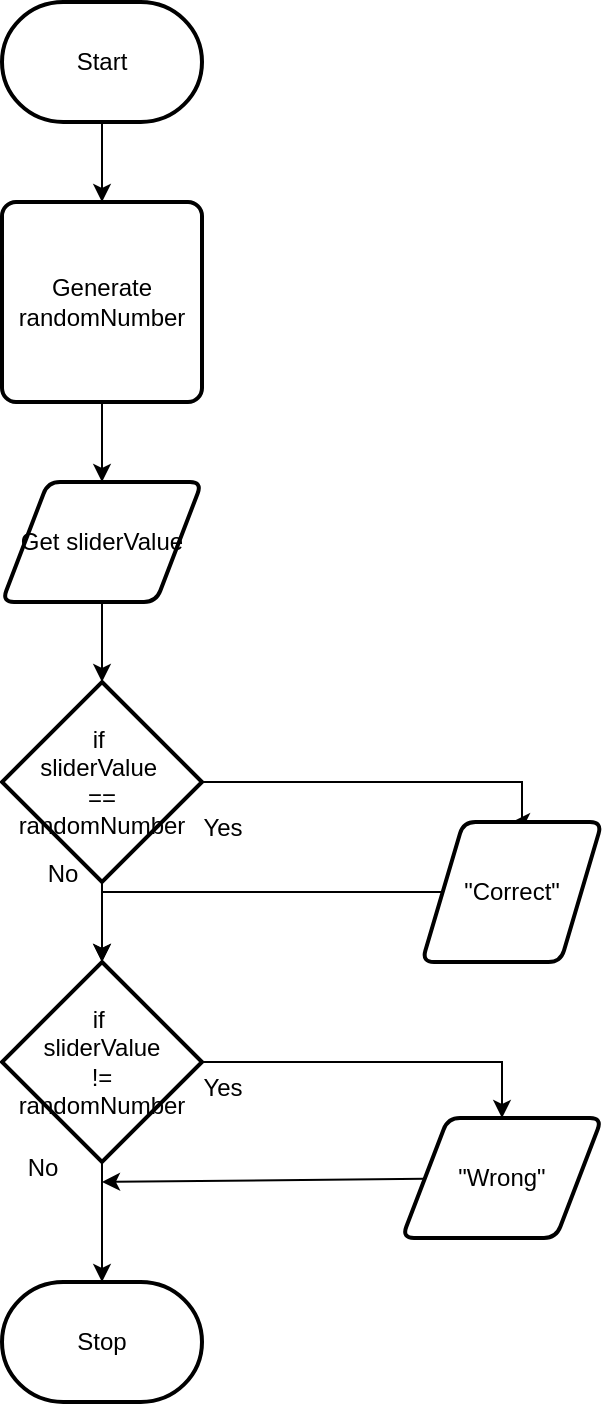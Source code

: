 <mxfile>
    <diagram id="HIP3nbAZw_EuaXWnEj3U" name="Page-1">
        <mxGraphModel dx="1086" dy="706" grid="1" gridSize="10" guides="1" tooltips="1" connect="1" arrows="1" fold="1" page="1" pageScale="1" pageWidth="850" pageHeight="1100" math="0" shadow="0">
            <root>
                <mxCell id="0"/>
                <mxCell id="1" parent="0"/>
                <mxCell id="2" value="Start" style="strokeWidth=2;html=1;shape=mxgraph.flowchart.terminator;whiteSpace=wrap;" parent="1" vertex="1">
                    <mxGeometry x="350" y="20" width="100" height="60" as="geometry"/>
                </mxCell>
                <mxCell id="3" value="Stop" style="strokeWidth=2;html=1;shape=mxgraph.flowchart.terminator;whiteSpace=wrap;" parent="1" vertex="1">
                    <mxGeometry x="350" y="660" width="100" height="60" as="geometry"/>
                </mxCell>
                <mxCell id="6" value="" style="edgeStyle=orthogonalEdgeStyle;html=1;rounded=0;" edge="1" parent="1" source="2" target="5">
                    <mxGeometry relative="1" as="geometry">
                        <mxPoint x="400" y="160" as="sourcePoint"/>
                        <mxPoint x="390" y="580" as="targetPoint"/>
                    </mxGeometry>
                </mxCell>
                <mxCell id="7" style="edgeStyle=none;html=1;" edge="1" parent="1" source="5" target="8">
                    <mxGeometry relative="1" as="geometry">
                        <mxPoint x="400" y="330" as="targetPoint"/>
                    </mxGeometry>
                </mxCell>
                <mxCell id="5" value="Generate&lt;div&gt;randomNumber&lt;/div&gt;" style="rounded=1;whiteSpace=wrap;html=1;absoluteArcSize=1;arcSize=14;strokeWidth=2;" vertex="1" parent="1">
                    <mxGeometry x="350" y="120" width="100" height="100" as="geometry"/>
                </mxCell>
                <mxCell id="9" style="edgeStyle=none;html=1;" edge="1" parent="1" source="8" target="10">
                    <mxGeometry relative="1" as="geometry">
                        <mxPoint x="400" y="430" as="targetPoint"/>
                    </mxGeometry>
                </mxCell>
                <mxCell id="8" value="Get sliderValue" style="shape=parallelogram;html=1;strokeWidth=2;perimeter=parallelogramPerimeter;whiteSpace=wrap;rounded=1;arcSize=12;size=0.23;" vertex="1" parent="1">
                    <mxGeometry x="350" y="260" width="100" height="60" as="geometry"/>
                </mxCell>
                <mxCell id="13" style="edgeStyle=none;html=1;exitX=0.5;exitY=1;exitDx=0;exitDy=0;exitPerimeter=0;" edge="1" parent="1" source="17" target="3">
                    <mxGeometry relative="1" as="geometry"/>
                </mxCell>
                <mxCell id="22" value="" style="edgeStyle=orthogonalEdgeStyle;html=1;rounded=0;curved=0;entryX=0.5;entryY=0;entryDx=0;entryDy=0;" edge="1" parent="1" source="10" target="12">
                    <mxGeometry relative="1" as="geometry">
                        <mxPoint x="610" y="420" as="targetPoint"/>
                        <Array as="points">
                            <mxPoint x="610" y="410"/>
                            <mxPoint x="610" y="430"/>
                        </Array>
                    </mxGeometry>
                </mxCell>
                <mxCell id="10" value="if&amp;nbsp;&lt;div&gt;sliderValue&amp;nbsp;&lt;/div&gt;&lt;div&gt;==&lt;/div&gt;&lt;div&gt;randomNumber&lt;/div&gt;" style="strokeWidth=2;html=1;shape=mxgraph.flowchart.decision;whiteSpace=wrap;" vertex="1" parent="1">
                    <mxGeometry x="350" y="360" width="100" height="100" as="geometry"/>
                </mxCell>
                <mxCell id="19" value="" style="edgeStyle=none;html=1;rounded=0;curved=0;" edge="1" parent="1" source="12" target="17">
                    <mxGeometry relative="1" as="geometry">
                        <Array as="points">
                            <mxPoint x="400" y="465"/>
                        </Array>
                    </mxGeometry>
                </mxCell>
                <mxCell id="12" value="&quot;Correct&quot;" style="shape=parallelogram;html=1;strokeWidth=2;perimeter=parallelogramPerimeter;whiteSpace=wrap;rounded=1;arcSize=12;size=0.23;" vertex="1" parent="1">
                    <mxGeometry x="560" y="430" width="90" height="70" as="geometry"/>
                </mxCell>
                <mxCell id="18" value="" style="edgeStyle=none;html=1;exitX=0.5;exitY=1;exitDx=0;exitDy=0;exitPerimeter=0;" edge="1" parent="1" source="10" target="17">
                    <mxGeometry relative="1" as="geometry">
                        <mxPoint x="400" y="460" as="sourcePoint"/>
                        <mxPoint x="400" y="660" as="targetPoint"/>
                    </mxGeometry>
                </mxCell>
                <mxCell id="23" style="edgeStyle=orthogonalEdgeStyle;html=1;exitX=1;exitY=0.5;exitDx=0;exitDy=0;exitPerimeter=0;rounded=0;entryX=0.5;entryY=0;entryDx=0;entryDy=0;" edge="1" parent="1" source="17" target="24">
                    <mxGeometry relative="1" as="geometry">
                        <mxPoint x="600" y="570" as="targetPoint"/>
                        <Array as="points">
                            <mxPoint x="600" y="550"/>
                        </Array>
                    </mxGeometry>
                </mxCell>
                <mxCell id="17" value="if&amp;nbsp;&lt;div&gt;sliderValue&lt;/div&gt;&lt;div&gt;!=&lt;/div&gt;&lt;div&gt;randomNumber&lt;/div&gt;" style="strokeWidth=2;html=1;shape=mxgraph.flowchart.decision;whiteSpace=wrap;" vertex="1" parent="1">
                    <mxGeometry x="350" y="500" width="100" height="100" as="geometry"/>
                </mxCell>
                <mxCell id="20" value="Yes" style="text;html=1;align=center;verticalAlign=middle;resizable=0;points=[];autosize=1;strokeColor=none;fillColor=none;" vertex="1" parent="1">
                    <mxGeometry x="440" y="418" width="40" height="30" as="geometry"/>
                </mxCell>
                <mxCell id="21" value="No&lt;div&gt;&lt;br&gt;&lt;/div&gt;" style="text;html=1;align=center;verticalAlign=middle;resizable=0;points=[];autosize=1;strokeColor=none;fillColor=none;" vertex="1" parent="1">
                    <mxGeometry x="360" y="443" width="40" height="40" as="geometry"/>
                </mxCell>
                <mxCell id="28" value="" style="edgeStyle=none;html=1;" edge="1" parent="1" source="24">
                    <mxGeometry relative="1" as="geometry">
                        <mxPoint x="400" y="610" as="targetPoint"/>
                    </mxGeometry>
                </mxCell>
                <mxCell id="24" value="&quot;Wrong&quot;" style="shape=parallelogram;html=1;strokeWidth=2;perimeter=parallelogramPerimeter;whiteSpace=wrap;rounded=1;arcSize=12;size=0.23;" vertex="1" parent="1">
                    <mxGeometry x="550" y="578" width="100" height="60" as="geometry"/>
                </mxCell>
                <mxCell id="25" value="Yes" style="text;html=1;align=center;verticalAlign=middle;resizable=0;points=[];autosize=1;strokeColor=none;fillColor=none;" vertex="1" parent="1">
                    <mxGeometry x="440" y="548" width="40" height="30" as="geometry"/>
                </mxCell>
                <mxCell id="26" value="No" style="text;html=1;align=center;verticalAlign=middle;resizable=0;points=[];autosize=1;strokeColor=none;fillColor=none;" vertex="1" parent="1">
                    <mxGeometry x="350" y="588" width="40" height="30" as="geometry"/>
                </mxCell>
            </root>
        </mxGraphModel>
    </diagram>
</mxfile>